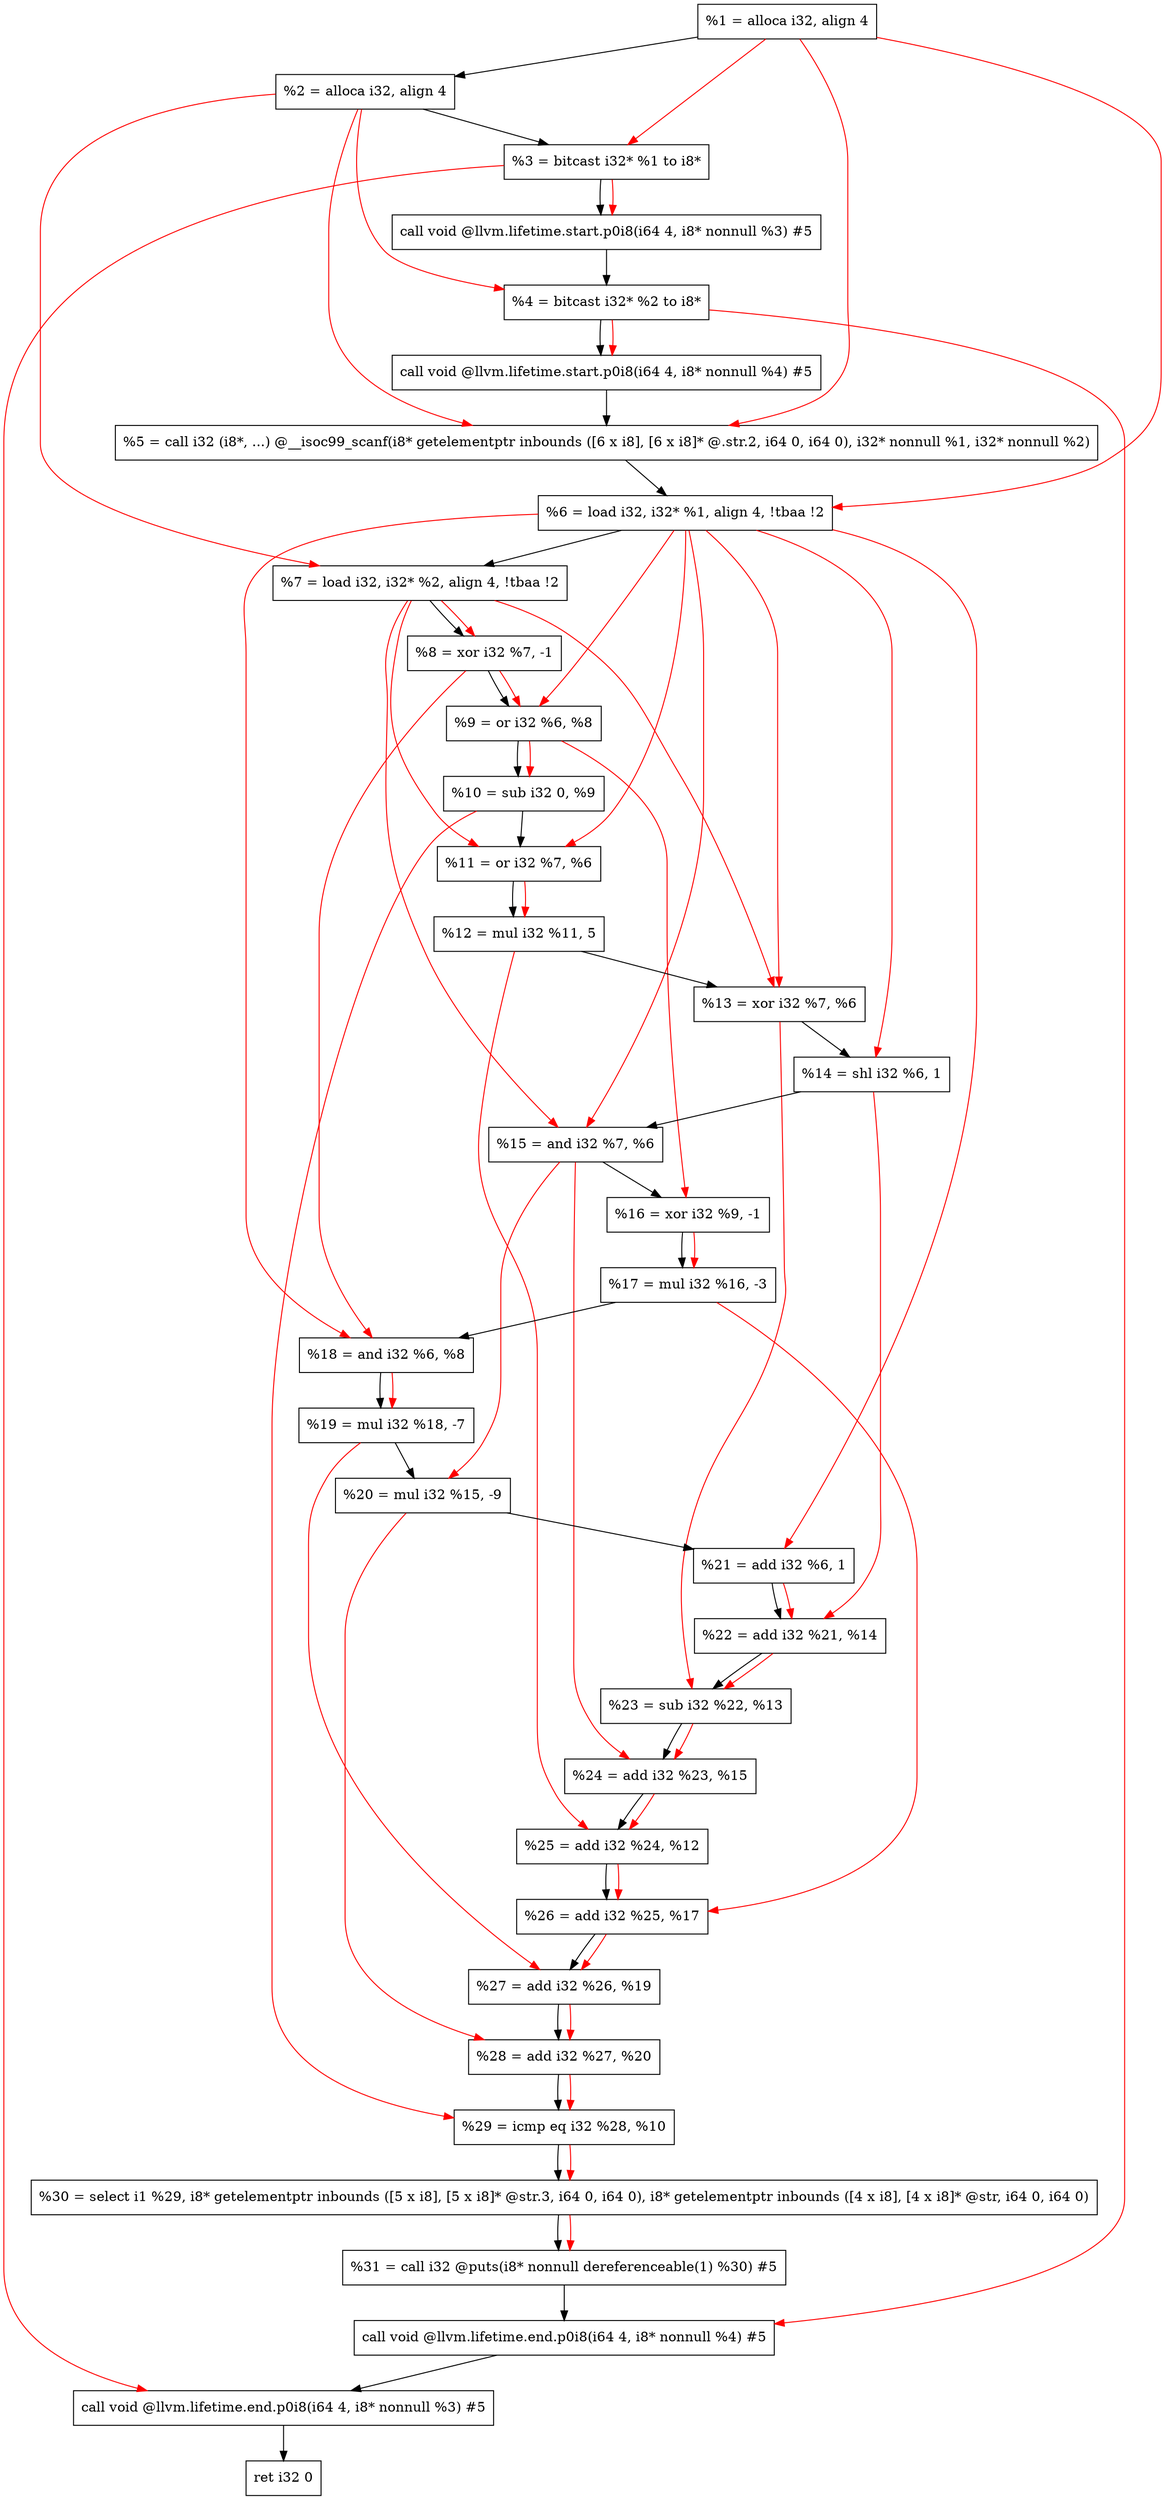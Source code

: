 digraph "DFG for'main' function" {
	Node0x537c48[shape=record, label="  %1 = alloca i32, align 4"];
	Node0x537cc8[shape=record, label="  %2 = alloca i32, align 4"];
	Node0x537d58[shape=record, label="  %3 = bitcast i32* %1 to i8*"];
	Node0x5381b8[shape=record, label="  call void @llvm.lifetime.start.p0i8(i64 4, i8* nonnull %3) #5"];
	Node0x538298[shape=record, label="  %4 = bitcast i32* %2 to i8*"];
	Node0x5383b8[shape=record, label="  call void @llvm.lifetime.start.p0i8(i64 4, i8* nonnull %4) #5"];
	Node0x5385f0[shape=record, label="  %5 = call i32 (i8*, ...) @__isoc99_scanf(i8* getelementptr inbounds ([6 x i8], [6 x i8]* @.str.2, i64 0, i64 0), i32* nonnull %1, i32* nonnull %2)"];
	Node0x5386a8[shape=record, label="  %6 = load i32, i32* %1, align 4, !tbaa !2"];
	Node0x539618[shape=record, label="  %7 = load i32, i32* %2, align 4, !tbaa !2"];
	Node0x539ca0[shape=record, label="  %8 = xor i32 %7, -1"];
	Node0x539d10[shape=record, label="  %9 = or i32 %6, %8"];
	Node0x539d80[shape=record, label="  %10 = sub i32 0, %9"];
	Node0x539df0[shape=record, label="  %11 = or i32 %7, %6"];
	Node0x539e60[shape=record, label="  %12 = mul i32 %11, 5"];
	Node0x539ed0[shape=record, label="  %13 = xor i32 %7, %6"];
	Node0x539f40[shape=record, label="  %14 = shl i32 %6, 1"];
	Node0x539fb0[shape=record, label="  %15 = and i32 %7, %6"];
	Node0x53a020[shape=record, label="  %16 = xor i32 %9, -1"];
	Node0x53a090[shape=record, label="  %17 = mul i32 %16, -3"];
	Node0x53a100[shape=record, label="  %18 = and i32 %6, %8"];
	Node0x53a170[shape=record, label="  %19 = mul i32 %18, -7"];
	Node0x53a1e0[shape=record, label="  %20 = mul i32 %15, -9"];
	Node0x53a250[shape=record, label="  %21 = add i32 %6, 1"];
	Node0x53a2c0[shape=record, label="  %22 = add i32 %21, %14"];
	Node0x53a330[shape=record, label="  %23 = sub i32 %22, %13"];
	Node0x53a3a0[shape=record, label="  %24 = add i32 %23, %15"];
	Node0x53a410[shape=record, label="  %25 = add i32 %24, %12"];
	Node0x53a480[shape=record, label="  %26 = add i32 %25, %17"];
	Node0x53a4f0[shape=record, label="  %27 = add i32 %26, %19"];
	Node0x53a560[shape=record, label="  %28 = add i32 %27, %20"];
	Node0x53a5d0[shape=record, label="  %29 = icmp eq i32 %28, %10"];
	Node0x4d89d8[shape=record, label="  %30 = select i1 %29, i8* getelementptr inbounds ([5 x i8], [5 x i8]* @str.3, i64 0, i64 0), i8* getelementptr inbounds ([4 x i8], [4 x i8]* @str, i64 0, i64 0)"];
	Node0x53a660[shape=record, label="  %31 = call i32 @puts(i8* nonnull dereferenceable(1) %30) #5"];
	Node0x53a8b8[shape=record, label="  call void @llvm.lifetime.end.p0i8(i64 4, i8* nonnull %4) #5"];
	Node0x53aa18[shape=record, label="  call void @llvm.lifetime.end.p0i8(i64 4, i8* nonnull %3) #5"];
	Node0x53aad8[shape=record, label="  ret i32 0"];
	Node0x537c48 -> Node0x537cc8;
	Node0x537cc8 -> Node0x537d58;
	Node0x537d58 -> Node0x5381b8;
	Node0x5381b8 -> Node0x538298;
	Node0x538298 -> Node0x5383b8;
	Node0x5383b8 -> Node0x5385f0;
	Node0x5385f0 -> Node0x5386a8;
	Node0x5386a8 -> Node0x539618;
	Node0x539618 -> Node0x539ca0;
	Node0x539ca0 -> Node0x539d10;
	Node0x539d10 -> Node0x539d80;
	Node0x539d80 -> Node0x539df0;
	Node0x539df0 -> Node0x539e60;
	Node0x539e60 -> Node0x539ed0;
	Node0x539ed0 -> Node0x539f40;
	Node0x539f40 -> Node0x539fb0;
	Node0x539fb0 -> Node0x53a020;
	Node0x53a020 -> Node0x53a090;
	Node0x53a090 -> Node0x53a100;
	Node0x53a100 -> Node0x53a170;
	Node0x53a170 -> Node0x53a1e0;
	Node0x53a1e0 -> Node0x53a250;
	Node0x53a250 -> Node0x53a2c0;
	Node0x53a2c0 -> Node0x53a330;
	Node0x53a330 -> Node0x53a3a0;
	Node0x53a3a0 -> Node0x53a410;
	Node0x53a410 -> Node0x53a480;
	Node0x53a480 -> Node0x53a4f0;
	Node0x53a4f0 -> Node0x53a560;
	Node0x53a560 -> Node0x53a5d0;
	Node0x53a5d0 -> Node0x4d89d8;
	Node0x4d89d8 -> Node0x53a660;
	Node0x53a660 -> Node0x53a8b8;
	Node0x53a8b8 -> Node0x53aa18;
	Node0x53aa18 -> Node0x53aad8;
edge [color=red]
	Node0x537c48 -> Node0x537d58;
	Node0x537d58 -> Node0x5381b8;
	Node0x537cc8 -> Node0x538298;
	Node0x538298 -> Node0x5383b8;
	Node0x537c48 -> Node0x5385f0;
	Node0x537cc8 -> Node0x5385f0;
	Node0x537c48 -> Node0x5386a8;
	Node0x537cc8 -> Node0x539618;
	Node0x539618 -> Node0x539ca0;
	Node0x5386a8 -> Node0x539d10;
	Node0x539ca0 -> Node0x539d10;
	Node0x539d10 -> Node0x539d80;
	Node0x539618 -> Node0x539df0;
	Node0x5386a8 -> Node0x539df0;
	Node0x539df0 -> Node0x539e60;
	Node0x539618 -> Node0x539ed0;
	Node0x5386a8 -> Node0x539ed0;
	Node0x5386a8 -> Node0x539f40;
	Node0x539618 -> Node0x539fb0;
	Node0x5386a8 -> Node0x539fb0;
	Node0x539d10 -> Node0x53a020;
	Node0x53a020 -> Node0x53a090;
	Node0x5386a8 -> Node0x53a100;
	Node0x539ca0 -> Node0x53a100;
	Node0x53a100 -> Node0x53a170;
	Node0x539fb0 -> Node0x53a1e0;
	Node0x5386a8 -> Node0x53a250;
	Node0x53a250 -> Node0x53a2c0;
	Node0x539f40 -> Node0x53a2c0;
	Node0x53a2c0 -> Node0x53a330;
	Node0x539ed0 -> Node0x53a330;
	Node0x53a330 -> Node0x53a3a0;
	Node0x539fb0 -> Node0x53a3a0;
	Node0x53a3a0 -> Node0x53a410;
	Node0x539e60 -> Node0x53a410;
	Node0x53a410 -> Node0x53a480;
	Node0x53a090 -> Node0x53a480;
	Node0x53a480 -> Node0x53a4f0;
	Node0x53a170 -> Node0x53a4f0;
	Node0x53a4f0 -> Node0x53a560;
	Node0x53a1e0 -> Node0x53a560;
	Node0x53a560 -> Node0x53a5d0;
	Node0x539d80 -> Node0x53a5d0;
	Node0x53a5d0 -> Node0x4d89d8;
	Node0x4d89d8 -> Node0x53a660;
	Node0x538298 -> Node0x53a8b8;
	Node0x537d58 -> Node0x53aa18;
}

